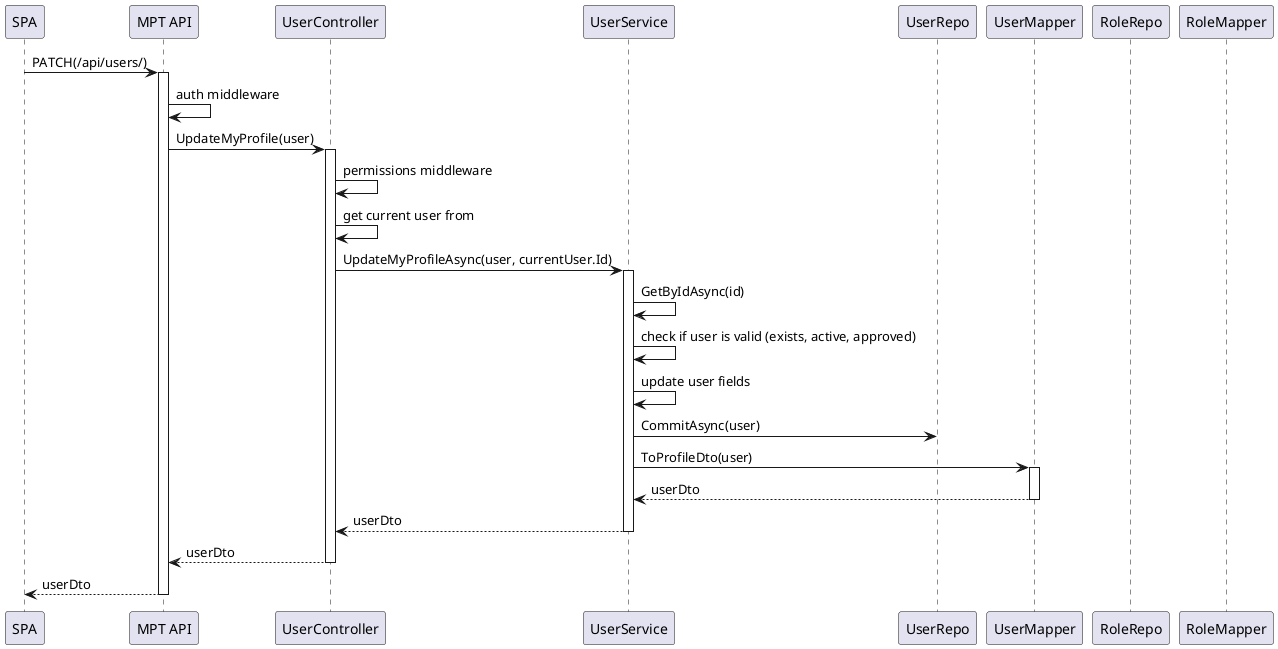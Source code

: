 @startuml
participant SPA
participant "MPT API" as API
participant "UserController" as Ctrl
participant "UserService" as Srv
participant "UserRepo" as Repo
participant "UserMapper" as Map
participant "RoleRepo" as rr
participant "RoleMapper" as rm



SPA -> API: PATCH(/api/users/)
activate API

API -> API: auth middleware

API -> Ctrl: UpdateMyProfile(user)
activate Ctrl
Ctrl -> Ctrl: permissions middleware

Ctrl -> Ctrl: get current user from

Ctrl -> Srv: UpdateMyProfileAsync(user, currentUser.Id)
activate Srv

Srv -> Srv: GetByIdAsync(id)

Srv -> Srv: check if user is valid (exists, active, approved)
Srv -> Srv: update user fields

Srv -> Repo: CommitAsync(user)
Srv -> Map: ToProfileDto(user)
activate Map
Map --> Srv: userDto
deactivate Map

Srv --> Ctrl: userDto
deactivate Srv

Ctrl --> API: userDto
deactivate Ctrl

API --> SPA: userDto
deactivate API








@enduml